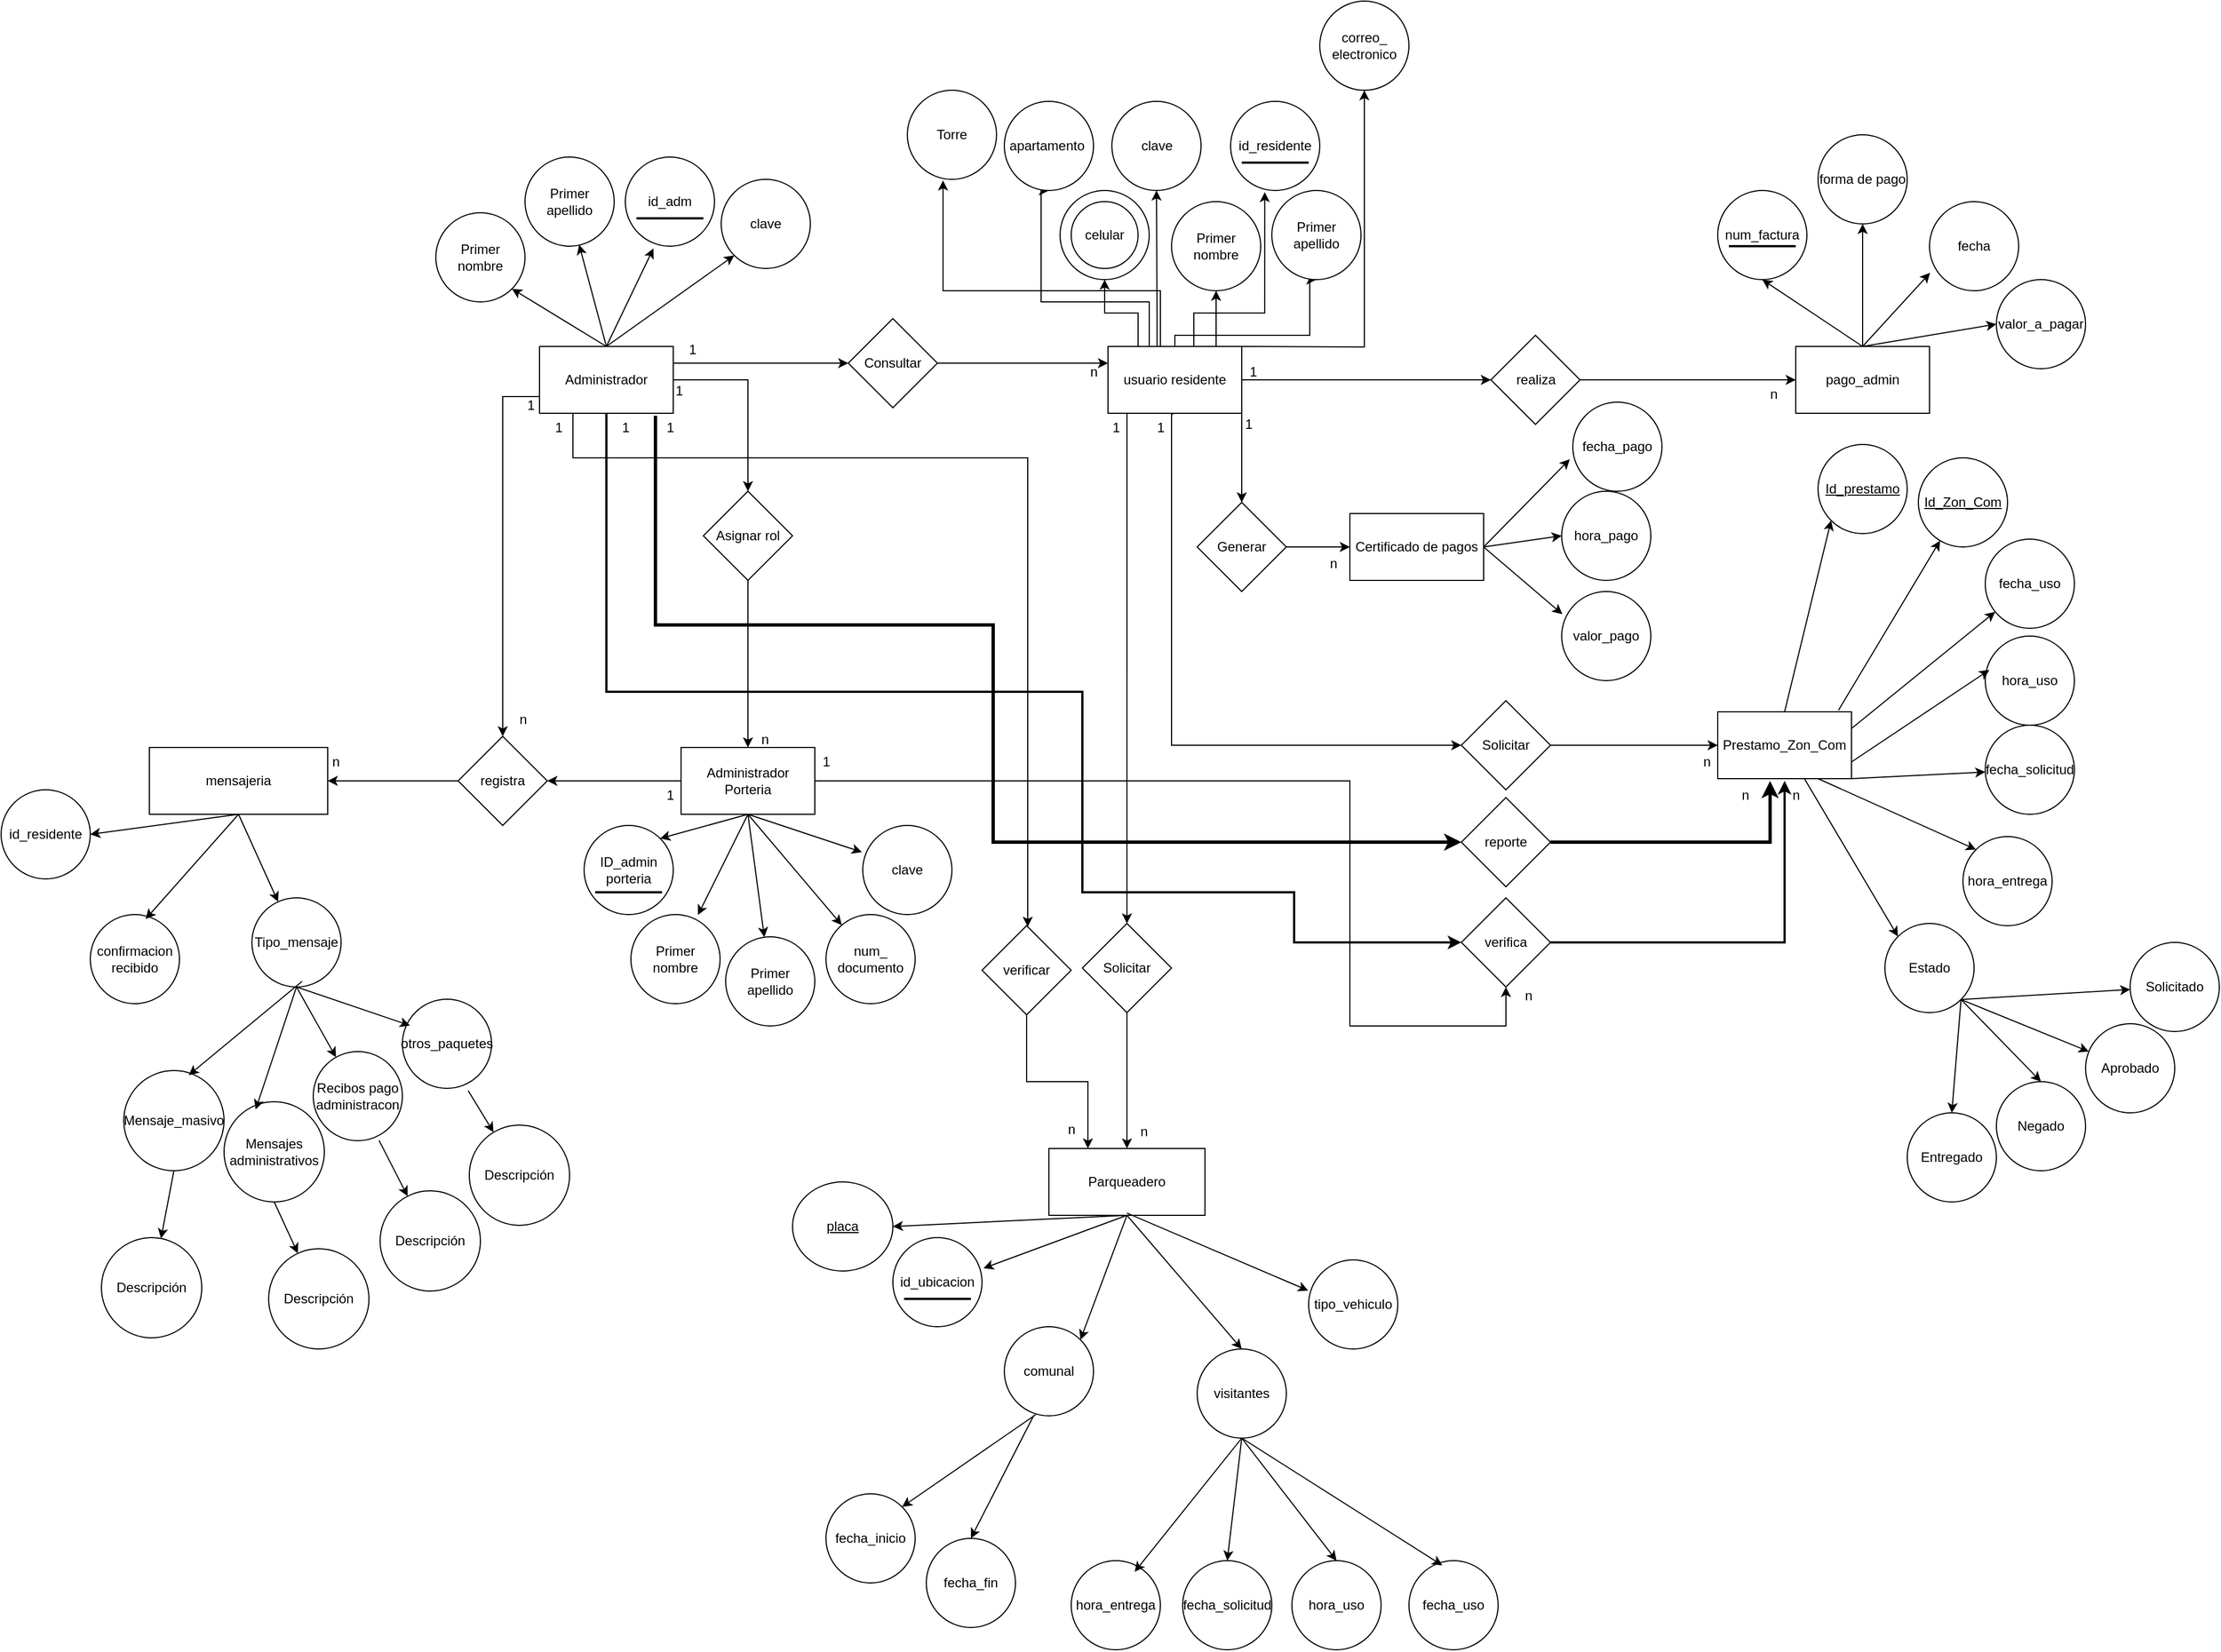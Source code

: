<mxfile version="21.3.8" type="device">
  <diagram name="Página-1" id="BPQq42PbWA4DOGbKkONi">
    <mxGraphModel dx="3044" dy="1240" grid="1" gridSize="10" guides="1" tooltips="1" connect="1" arrows="1" fold="1" page="0" pageScale="1" pageWidth="827" pageHeight="1169" math="0" shadow="0">
      <root>
        <mxCell id="0" />
        <mxCell id="1" parent="0" />
        <mxCell id="NT0_bbsCZoUvxWL017kN-25" value="ID_admin&lt;br&gt;porteria" style="ellipse;whiteSpace=wrap;html=1;rounded=0;" parent="1" vertex="1">
          <mxGeometry x="-967" y="660" width="80" height="80" as="geometry" />
        </mxCell>
        <mxCell id="tY30CG3YEIntR_Pu_ahy-32" style="edgeStyle=orthogonalEdgeStyle;rounded=0;orthogonalLoop=1;jettySize=auto;html=1;entryX=0.4;entryY=1.013;entryDx=0;entryDy=0;entryPerimeter=0;" parent="1" source="N72h9mEMTKAlr6Vf99Wo-1" target="N72h9mEMTKAlr6Vf99Wo-11" edge="1">
          <mxGeometry relative="1" as="geometry">
            <mxPoint x="-580" y="170" as="targetPoint" />
            <Array as="points">
              <mxPoint x="-450" y="180" />
              <mxPoint x="-645" y="180" />
            </Array>
          </mxGeometry>
        </mxCell>
        <mxCell id="tY30CG3YEIntR_Pu_ahy-33" style="edgeStyle=orthogonalEdgeStyle;rounded=0;orthogonalLoop=1;jettySize=auto;html=1;entryX=0.5;entryY=1;entryDx=0;entryDy=0;" parent="1" source="N72h9mEMTKAlr6Vf99Wo-1" target="N72h9mEMTKAlr6Vf99Wo-7" edge="1">
          <mxGeometry relative="1" as="geometry">
            <Array as="points">
              <mxPoint x="-470" y="200" />
              <mxPoint x="-500" y="200" />
            </Array>
          </mxGeometry>
        </mxCell>
        <mxCell id="tY30CG3YEIntR_Pu_ahy-34" style="edgeStyle=orthogonalEdgeStyle;rounded=0;orthogonalLoop=1;jettySize=auto;html=1;entryX=0.5;entryY=1;entryDx=0;entryDy=0;" parent="1" source="N72h9mEMTKAlr6Vf99Wo-1" target="N72h9mEMTKAlr6Vf99Wo-2" edge="1">
          <mxGeometry relative="1" as="geometry">
            <Array as="points">
              <mxPoint x="-400" y="210" />
              <mxPoint x="-400" y="210" />
            </Array>
          </mxGeometry>
        </mxCell>
        <mxCell id="tY30CG3YEIntR_Pu_ahy-36" style="edgeStyle=orthogonalEdgeStyle;rounded=0;orthogonalLoop=1;jettySize=auto;html=1;entryX=0.5;entryY=1;entryDx=0;entryDy=0;" parent="1" source="N72h9mEMTKAlr6Vf99Wo-1" target="N72h9mEMTKAlr6Vf99Wo-9" edge="1">
          <mxGeometry relative="1" as="geometry">
            <Array as="points">
              <mxPoint x="-460" y="190" />
              <mxPoint x="-557" y="190" />
            </Array>
          </mxGeometry>
        </mxCell>
        <mxCell id="tY30CG3YEIntR_Pu_ahy-37" style="edgeStyle=orthogonalEdgeStyle;rounded=0;orthogonalLoop=1;jettySize=auto;html=1;entryX=0.5;entryY=1;entryDx=0;entryDy=0;" parent="1" source="N72h9mEMTKAlr6Vf99Wo-1" target="N72h9mEMTKAlr6Vf99Wo-13" edge="1">
          <mxGeometry relative="1" as="geometry">
            <Array as="points">
              <mxPoint x="-453" y="200" />
              <mxPoint x="-453" y="200" />
            </Array>
          </mxGeometry>
        </mxCell>
        <mxCell id="tY30CG3YEIntR_Pu_ahy-40" style="edgeStyle=orthogonalEdgeStyle;rounded=0;orthogonalLoop=1;jettySize=auto;html=1;entryX=0.383;entryY=1.018;entryDx=0;entryDy=0;entryPerimeter=0;" parent="1" source="N72h9mEMTKAlr6Vf99Wo-1" target="N72h9mEMTKAlr6Vf99Wo-16" edge="1">
          <mxGeometry relative="1" as="geometry">
            <Array as="points">
              <mxPoint x="-420" y="200" />
              <mxPoint x="-356" y="200" />
            </Array>
          </mxGeometry>
        </mxCell>
        <mxCell id="YuYs2lCjZgAJNs5e8azF-13" value="" style="edgeStyle=orthogonalEdgeStyle;rounded=0;orthogonalLoop=1;jettySize=auto;html=1;entryX=0.5;entryY=1;entryDx=0;entryDy=0;" parent="1" source="N72h9mEMTKAlr6Vf99Wo-1" target="YuYs2lCjZgAJNs5e8azF-12" edge="1">
          <mxGeometry relative="1" as="geometry">
            <Array as="points">
              <mxPoint x="-437" y="220" />
              <mxPoint x="-316" y="220" />
            </Array>
          </mxGeometry>
        </mxCell>
        <mxCell id="YuYs2lCjZgAJNs5e8azF-141" value="" style="edgeStyle=orthogonalEdgeStyle;rounded=0;orthogonalLoop=1;jettySize=auto;html=1;" parent="1" target="YuYs2lCjZgAJNs5e8azF-140" edge="1">
          <mxGeometry relative="1" as="geometry">
            <mxPoint x="-377" y="230.001" as="sourcePoint" />
          </mxGeometry>
        </mxCell>
        <mxCell id="N72h9mEMTKAlr6Vf99Wo-1" value="usuario residente" style="rounded=0;whiteSpace=wrap;html=1;" parent="1" vertex="1">
          <mxGeometry x="-497" y="230" width="120" height="60" as="geometry" />
        </mxCell>
        <mxCell id="N72h9mEMTKAlr6Vf99Wo-2" value="Primer nombre" style="ellipse;whiteSpace=wrap;html=1;rounded=0;" parent="1" vertex="1">
          <mxGeometry x="-440" y="100" width="80" height="80" as="geometry" />
        </mxCell>
        <mxCell id="N72h9mEMTKAlr6Vf99Wo-7" value="celular" style="ellipse;whiteSpace=wrap;html=1;rounded=0;" parent="1" vertex="1">
          <mxGeometry x="-540" y="90" width="80" height="80" as="geometry" />
        </mxCell>
        <mxCell id="N72h9mEMTKAlr6Vf99Wo-9" value="apartamento&amp;nbsp;" style="ellipse;whiteSpace=wrap;html=1;rounded=0;" parent="1" vertex="1">
          <mxGeometry x="-590" y="10" width="80" height="80" as="geometry" />
        </mxCell>
        <mxCell id="N72h9mEMTKAlr6Vf99Wo-11" value="Torre" style="ellipse;whiteSpace=wrap;html=1;rounded=0;" parent="1" vertex="1">
          <mxGeometry x="-677" width="80" height="80" as="geometry" />
        </mxCell>
        <mxCell id="N72h9mEMTKAlr6Vf99Wo-13" value="clave" style="ellipse;whiteSpace=wrap;html=1;rounded=0;" parent="1" vertex="1">
          <mxGeometry x="-493.5" y="10" width="80" height="80" as="geometry" />
        </mxCell>
        <mxCell id="N72h9mEMTKAlr6Vf99Wo-16" value="id_residente" style="ellipse;whiteSpace=wrap;html=1;rounded=0;" parent="1" vertex="1">
          <mxGeometry x="-387" y="10" width="80" height="80" as="geometry" />
        </mxCell>
        <mxCell id="N72h9mEMTKAlr6Vf99Wo-18" value="" style="line;strokeWidth=2;html=1;" parent="1" vertex="1">
          <mxGeometry x="-377" y="60" width="60" height="10" as="geometry" />
        </mxCell>
        <mxCell id="N72h9mEMTKAlr6Vf99Wo-20" value="Parqueadero" style="rounded=0;whiteSpace=wrap;html=1;" parent="1" vertex="1">
          <mxGeometry x="-550" y="950" width="140" height="60" as="geometry" />
        </mxCell>
        <mxCell id="N72h9mEMTKAlr6Vf99Wo-21" value="id_ubicacion" style="ellipse;whiteSpace=wrap;html=1;rounded=0;" parent="1" vertex="1">
          <mxGeometry x="-690" y="1030" width="80" height="80" as="geometry" />
        </mxCell>
        <mxCell id="tY30CG3YEIntR_Pu_ahy-17" value="" style="line;strokeWidth=2;html=1;" parent="1" vertex="1">
          <mxGeometry x="-680" y="1080" width="60" height="10" as="geometry" />
        </mxCell>
        <mxCell id="tY30CG3YEIntR_Pu_ahy-88" value="mensajeria" style="rounded=0;whiteSpace=wrap;html=1;" parent="1" vertex="1">
          <mxGeometry x="-1357" y="590" width="160" height="60" as="geometry" />
        </mxCell>
        <mxCell id="YuYs2lCjZgAJNs5e8azF-33" value="" style="edgeStyle=orthogonalEdgeStyle;rounded=0;orthogonalLoop=1;jettySize=auto;html=1;" parent="1" source="YuYs2lCjZgAJNs5e8azF-1" target="YuYs2lCjZgAJNs5e8azF-32" edge="1">
          <mxGeometry relative="1" as="geometry" />
        </mxCell>
        <mxCell id="YuYs2lCjZgAJNs5e8azF-150" value="" style="edgeStyle=orthogonalEdgeStyle;rounded=0;orthogonalLoop=1;jettySize=auto;html=1;entryX=0.5;entryY=0;entryDx=0;entryDy=0;" parent="1" source="YuYs2lCjZgAJNs5e8azF-1" target="YuYs2lCjZgAJNs5e8azF-114" edge="1">
          <mxGeometry relative="1" as="geometry">
            <Array as="points">
              <mxPoint x="-1040" y="275" />
            </Array>
            <mxPoint x="-1185" y="275" as="targetPoint" />
          </mxGeometry>
        </mxCell>
        <mxCell id="9P1anKjH6oo2aA4pRsv1-5" style="edgeStyle=orthogonalEdgeStyle;rounded=0;orthogonalLoop=1;jettySize=auto;html=1;exitX=0.25;exitY=1;exitDx=0;exitDy=0;" edge="1" parent="1" source="YuYs2lCjZgAJNs5e8azF-1" target="9P1anKjH6oo2aA4pRsv1-7">
          <mxGeometry relative="1" as="geometry">
            <mxPoint x="-570" y="750" as="targetPoint" />
            <Array as="points">
              <mxPoint x="-977" y="330" />
              <mxPoint x="-569" y="330" />
              <mxPoint x="-569" y="750" />
            </Array>
          </mxGeometry>
        </mxCell>
        <mxCell id="YuYs2lCjZgAJNs5e8azF-1" value="Administrador" style="rounded=0;whiteSpace=wrap;html=1;" parent="1" vertex="1">
          <mxGeometry x="-1007" y="230" width="120" height="60" as="geometry" />
        </mxCell>
        <mxCell id="YuYs2lCjZgAJNs5e8azF-2" value="Primer nombre" style="ellipse;whiteSpace=wrap;html=1;rounded=0;" parent="1" vertex="1">
          <mxGeometry x="-1100" y="110" width="80" height="80" as="geometry" />
        </mxCell>
        <mxCell id="YuYs2lCjZgAJNs5e8azF-6" value="Primer apellido" style="ellipse;whiteSpace=wrap;html=1;rounded=0;" parent="1" vertex="1">
          <mxGeometry x="-1020" y="60" width="80" height="80" as="geometry" />
        </mxCell>
        <mxCell id="YuYs2lCjZgAJNs5e8azF-9" value="id_adm" style="ellipse;whiteSpace=wrap;html=1;rounded=0;" parent="1" vertex="1">
          <mxGeometry x="-930" y="60" width="80" height="80" as="geometry" />
        </mxCell>
        <mxCell id="YuYs2lCjZgAJNs5e8azF-115" value="" style="edgeStyle=orthogonalEdgeStyle;rounded=0;orthogonalLoop=1;jettySize=auto;html=1;" parent="1" source="YuYs2lCjZgAJNs5e8azF-11" target="YuYs2lCjZgAJNs5e8azF-114" edge="1">
          <mxGeometry relative="1" as="geometry" />
        </mxCell>
        <mxCell id="YuYs2lCjZgAJNs5e8azF-11" value="Administrador&lt;br&gt;Porteria" style="rounded=0;whiteSpace=wrap;html=1;" parent="1" vertex="1">
          <mxGeometry x="-880" y="590" width="120" height="60" as="geometry" />
        </mxCell>
        <mxCell id="YuYs2lCjZgAJNs5e8azF-12" value="Primer apellido" style="ellipse;whiteSpace=wrap;html=1;rounded=0;" parent="1" vertex="1">
          <mxGeometry x="-350" y="90" width="80" height="80" as="geometry" />
        </mxCell>
        <mxCell id="YuYs2lCjZgAJNs5e8azF-32" value="Asignar rol" style="rhombus;whiteSpace=wrap;html=1;rounded=0;" parent="1" vertex="1">
          <mxGeometry x="-860" y="360" width="80" height="80" as="geometry" />
        </mxCell>
        <mxCell id="YuYs2lCjZgAJNs5e8azF-75" value="comunal" style="ellipse;whiteSpace=wrap;html=1;rounded=0;" parent="1" vertex="1">
          <mxGeometry x="-590" y="1110" width="80" height="80" as="geometry" />
        </mxCell>
        <mxCell id="YuYs2lCjZgAJNs5e8azF-77" value="visitantes" style="ellipse;whiteSpace=wrap;html=1;rounded=0;" parent="1" vertex="1">
          <mxGeometry x="-417" y="1130" width="80" height="80" as="geometry" />
        </mxCell>
        <mxCell id="YuYs2lCjZgAJNs5e8azF-87" value="Prestamo_Zon_Com" style="whiteSpace=wrap;html=1;rounded=0;" parent="1" vertex="1">
          <mxGeometry x="50" y="558" width="120" height="60" as="geometry" />
        </mxCell>
        <mxCell id="YuYs2lCjZgAJNs5e8azF-107" value="confirmacion&lt;br&gt;recibido" style="ellipse;whiteSpace=wrap;html=1;aspect=fixed;" parent="1" vertex="1">
          <mxGeometry x="-1410" y="740" width="80" height="80" as="geometry" />
        </mxCell>
        <mxCell id="YuYs2lCjZgAJNs5e8azF-116" style="edgeStyle=orthogonalEdgeStyle;rounded=0;orthogonalLoop=1;jettySize=auto;html=1;entryX=1;entryY=0.5;entryDx=0;entryDy=0;" parent="1" source="YuYs2lCjZgAJNs5e8azF-114" target="tY30CG3YEIntR_Pu_ahy-88" edge="1">
          <mxGeometry relative="1" as="geometry" />
        </mxCell>
        <mxCell id="YuYs2lCjZgAJNs5e8azF-114" value="registra" style="rhombus;whiteSpace=wrap;html=1;rounded=0;" parent="1" vertex="1">
          <mxGeometry x="-1080" y="580" width="80" height="80" as="geometry" />
        </mxCell>
        <mxCell id="YuYs2lCjZgAJNs5e8azF-121" value="pago_admin" style="rounded=0;whiteSpace=wrap;html=1;" parent="1" vertex="1">
          <mxGeometry x="120" y="230" width="120" height="60" as="geometry" />
        </mxCell>
        <mxCell id="YuYs2lCjZgAJNs5e8azF-123" value="num_factura" style="ellipse;whiteSpace=wrap;html=1;aspect=fixed;" parent="1" vertex="1">
          <mxGeometry x="50" y="90" width="80" height="80" as="geometry" />
        </mxCell>
        <mxCell id="YuYs2lCjZgAJNs5e8azF-124" value="forma de pago" style="ellipse;whiteSpace=wrap;html=1;aspect=fixed;" parent="1" vertex="1">
          <mxGeometry x="140" y="40" width="80" height="80" as="geometry" />
        </mxCell>
        <mxCell id="YuYs2lCjZgAJNs5e8azF-132" style="edgeStyle=orthogonalEdgeStyle;rounded=0;orthogonalLoop=1;jettySize=auto;html=1;entryX=0;entryY=0.5;entryDx=0;entryDy=0;" parent="1" source="YuYs2lCjZgAJNs5e8azF-130" target="YuYs2lCjZgAJNs5e8azF-121" edge="1">
          <mxGeometry relative="1" as="geometry" />
        </mxCell>
        <mxCell id="YuYs2lCjZgAJNs5e8azF-130" value="realiza" style="rhombus;whiteSpace=wrap;html=1;rounded=0;" parent="1" vertex="1">
          <mxGeometry x="-153.5" y="220" width="80" height="80" as="geometry" />
        </mxCell>
        <mxCell id="YuYs2lCjZgAJNs5e8azF-134" value="fecha" style="ellipse;whiteSpace=wrap;html=1;aspect=fixed;" parent="1" vertex="1">
          <mxGeometry x="240" y="100" width="80" height="80" as="geometry" />
        </mxCell>
        <mxCell id="YuYs2lCjZgAJNs5e8azF-140" value="correo_&lt;br&gt;electronico" style="ellipse;whiteSpace=wrap;html=1;rounded=0;" parent="1" vertex="1">
          <mxGeometry x="-307" y="-79.94" width="80" height="80" as="geometry" />
        </mxCell>
        <mxCell id="YuYs2lCjZgAJNs5e8azF-164" value="1" style="text;html=1;align=center;verticalAlign=middle;resizable=0;points=[];autosize=1;strokeColor=none;fillColor=none;" parent="1" vertex="1">
          <mxGeometry x="-1030" y="268" width="30" height="30" as="geometry" />
        </mxCell>
        <mxCell id="YuYs2lCjZgAJNs5e8azF-181" value="1" style="text;html=1;align=center;verticalAlign=middle;resizable=0;points=[];autosize=1;strokeColor=none;fillColor=none;" parent="1" vertex="1">
          <mxGeometry x="-382" y="238" width="30" height="30" as="geometry" />
        </mxCell>
        <mxCell id="YuYs2lCjZgAJNs5e8azF-182" value="n" style="text;html=1;align=center;verticalAlign=middle;resizable=0;points=[];autosize=1;strokeColor=none;fillColor=none;" parent="1" vertex="1">
          <mxGeometry x="85" y="258" width="30" height="30" as="geometry" />
        </mxCell>
        <mxCell id="Az9fNeY62sDaKcCk8jwu-5" value="" style="line;strokeWidth=2;html=1;" parent="1" vertex="1">
          <mxGeometry x="-920" y="110" width="60" height="10" as="geometry" />
        </mxCell>
        <mxCell id="Az9fNeY62sDaKcCk8jwu-6" value="clave" style="ellipse;whiteSpace=wrap;html=1;rounded=0;" parent="1" vertex="1">
          <mxGeometry x="-844" y="80" width="80" height="80" as="geometry" />
        </mxCell>
        <mxCell id="Az9fNeY62sDaKcCk8jwu-13" value="clave" style="ellipse;whiteSpace=wrap;html=1;rounded=0;" parent="1" vertex="1">
          <mxGeometry x="-717" y="660" width="80" height="80" as="geometry" />
        </mxCell>
        <mxCell id="Az9fNeY62sDaKcCk8jwu-18" value="" style="endArrow=classic;html=1;rounded=0;exitX=0.5;exitY=1;exitDx=0;exitDy=0;entryX=0.5;entryY=0;entryDx=0;entryDy=0;" parent="1" source="YuYs2lCjZgAJNs5e8azF-32" target="YuYs2lCjZgAJNs5e8azF-11" edge="1">
          <mxGeometry width="50" height="50" relative="1" as="geometry">
            <mxPoint x="-820" y="540" as="sourcePoint" />
            <mxPoint x="-770" y="490" as="targetPoint" />
          </mxGeometry>
        </mxCell>
        <mxCell id="Az9fNeY62sDaKcCk8jwu-24" value="" style="endArrow=classic;html=1;rounded=0;entryX=-0.01;entryY=0.299;entryDx=0;entryDy=0;exitX=0.5;exitY=1;exitDx=0;exitDy=0;entryPerimeter=0;" parent="1" source="YuYs2lCjZgAJNs5e8azF-11" target="Az9fNeY62sDaKcCk8jwu-13" edge="1">
          <mxGeometry width="50" height="50" relative="1" as="geometry">
            <mxPoint x="-938" y="854.72" as="sourcePoint" />
            <mxPoint x="-786" y="934.72" as="targetPoint" />
          </mxGeometry>
        </mxCell>
        <mxCell id="Az9fNeY62sDaKcCk8jwu-25" value="1" style="text;html=1;align=center;verticalAlign=middle;resizable=0;points=[];autosize=1;strokeColor=none;fillColor=none;" parent="1" vertex="1">
          <mxGeometry x="-897" y="255" width="30" height="30" as="geometry" />
        </mxCell>
        <mxCell id="Az9fNeY62sDaKcCk8jwu-26" value="n" style="text;html=1;align=center;verticalAlign=middle;resizable=0;points=[];autosize=1;strokeColor=none;fillColor=none;" parent="1" vertex="1">
          <mxGeometry x="-820" y="568" width="30" height="30" as="geometry" />
        </mxCell>
        <mxCell id="NT0_bbsCZoUvxWL017kN-3" value="id_residente" style="ellipse;whiteSpace=wrap;html=1;aspect=fixed;" parent="1" vertex="1">
          <mxGeometry x="-1490" y="628" width="80" height="80" as="geometry" />
        </mxCell>
        <mxCell id="NT0_bbsCZoUvxWL017kN-4" value="" style="line;strokeWidth=2;html=1;" parent="1" vertex="1">
          <mxGeometry x="-957" y="715" width="60" height="10" as="geometry" />
        </mxCell>
        <mxCell id="NT0_bbsCZoUvxWL017kN-8" value="" style="endArrow=classic;html=1;rounded=0;exitX=0.5;exitY=1;exitDx=0;exitDy=0;entryX=1;entryY=0.5;entryDx=0;entryDy=0;" parent="1" source="tY30CG3YEIntR_Pu_ahy-88" target="NT0_bbsCZoUvxWL017kN-3" edge="1">
          <mxGeometry width="50" height="50" relative="1" as="geometry">
            <mxPoint x="-1347" y="615" as="sourcePoint" />
            <mxPoint x="-1461" y="605" as="targetPoint" />
          </mxGeometry>
        </mxCell>
        <mxCell id="NT0_bbsCZoUvxWL017kN-9" value="1&lt;br&gt;" style="text;html=1;align=center;verticalAlign=middle;resizable=0;points=[];autosize=1;strokeColor=none;fillColor=none;" parent="1" vertex="1">
          <mxGeometry x="-905" y="618" width="30" height="30" as="geometry" />
        </mxCell>
        <mxCell id="NT0_bbsCZoUvxWL017kN-10" value="n" style="text;html=1;align=center;verticalAlign=middle;resizable=0;points=[];autosize=1;strokeColor=none;fillColor=none;" parent="1" vertex="1">
          <mxGeometry x="-1205" y="588" width="30" height="30" as="geometry" />
        </mxCell>
        <mxCell id="NT0_bbsCZoUvxWL017kN-22" value="" style="endArrow=classic;html=1;rounded=0;exitX=0.5;exitY=1;exitDx=0;exitDy=0;entryX=1;entryY=0;entryDx=0;entryDy=0;" parent="1" source="YuYs2lCjZgAJNs5e8azF-11" target="NT0_bbsCZoUvxWL017kN-25" edge="1">
          <mxGeometry width="50" height="50" relative="1" as="geometry">
            <mxPoint x="-938" y="856" as="sourcePoint" />
            <mxPoint x="-940" y="865" as="targetPoint" />
          </mxGeometry>
        </mxCell>
        <mxCell id="NT0_bbsCZoUvxWL017kN-23" value="" style="endArrow=classic;html=1;rounded=0;exitX=0.5;exitY=1;exitDx=0;exitDy=0;entryX=0.752;entryY=0.005;entryDx=0;entryDy=0;entryPerimeter=0;" parent="1" source="YuYs2lCjZgAJNs5e8azF-11" target="NT0_bbsCZoUvxWL017kN-26" edge="1">
          <mxGeometry width="50" height="50" relative="1" as="geometry">
            <mxPoint x="-939" y="856" as="sourcePoint" />
            <mxPoint x="-868" y="711" as="targetPoint" />
          </mxGeometry>
        </mxCell>
        <mxCell id="NT0_bbsCZoUvxWL017kN-24" value="" style="endArrow=classic;html=1;rounded=0;exitX=0.5;exitY=1;exitDx=0;exitDy=0;" parent="1" source="YuYs2lCjZgAJNs5e8azF-11" target="NT0_bbsCZoUvxWL017kN-27" edge="1">
          <mxGeometry width="50" height="50" relative="1" as="geometry">
            <mxPoint x="-937" y="856" as="sourcePoint" />
            <mxPoint x="-779" y="725" as="targetPoint" />
          </mxGeometry>
        </mxCell>
        <mxCell id="NT0_bbsCZoUvxWL017kN-26" value="Primer nombre" style="ellipse;whiteSpace=wrap;html=1;rounded=0;" parent="1" vertex="1">
          <mxGeometry x="-925" y="740" width="80" height="80" as="geometry" />
        </mxCell>
        <mxCell id="NT0_bbsCZoUvxWL017kN-27" value="Primer apellido" style="ellipse;whiteSpace=wrap;html=1;rounded=0;" parent="1" vertex="1">
          <mxGeometry x="-840" y="760" width="80" height="80" as="geometry" />
        </mxCell>
        <mxCell id="NT0_bbsCZoUvxWL017kN-28" value="num_&lt;br&gt;documento" style="ellipse;whiteSpace=wrap;html=1;rounded=0;" parent="1" vertex="1">
          <mxGeometry x="-750" y="740" width="80" height="80" as="geometry" />
        </mxCell>
        <mxCell id="NT0_bbsCZoUvxWL017kN-29" value="" style="endArrow=classic;html=1;rounded=0;exitX=0.5;exitY=1;exitDx=0;exitDy=0;" parent="1" source="YuYs2lCjZgAJNs5e8azF-11" target="NT0_bbsCZoUvxWL017kN-28" edge="1">
          <mxGeometry width="50" height="50" relative="1" as="geometry">
            <mxPoint x="-930" y="855" as="sourcePoint" />
            <mxPoint x="-765" y="790" as="targetPoint" />
          </mxGeometry>
        </mxCell>
        <mxCell id="NT0_bbsCZoUvxWL017kN-35" value="" style="endArrow=classic;html=1;rounded=0;exitX=1;exitY=0.5;exitDx=0;exitDy=0;entryX=0;entryY=0.5;entryDx=0;entryDy=0;" parent="1" source="N72h9mEMTKAlr6Vf99Wo-1" target="YuYs2lCjZgAJNs5e8azF-130" edge="1">
          <mxGeometry width="50" height="50" relative="1" as="geometry">
            <mxPoint x="-110" y="250" as="sourcePoint" />
            <mxPoint x="-60" y="200" as="targetPoint" />
          </mxGeometry>
        </mxCell>
        <mxCell id="NT0_bbsCZoUvxWL017kN-36" value="" style="endArrow=classic;html=1;rounded=0;entryX=0.5;entryY=1;entryDx=0;entryDy=0;exitX=0.5;exitY=0;exitDx=0;exitDy=0;" parent="1" source="YuYs2lCjZgAJNs5e8azF-121" target="YuYs2lCjZgAJNs5e8azF-123" edge="1">
          <mxGeometry width="50" height="50" relative="1" as="geometry">
            <mxPoint x="40" y="240" as="sourcePoint" />
            <mxPoint x="90" y="190" as="targetPoint" />
          </mxGeometry>
        </mxCell>
        <mxCell id="NT0_bbsCZoUvxWL017kN-37" value="" style="endArrow=classic;html=1;rounded=0;entryX=0.5;entryY=1;entryDx=0;entryDy=0;" parent="1" target="YuYs2lCjZgAJNs5e8azF-124" edge="1">
          <mxGeometry width="50" height="50" relative="1" as="geometry">
            <mxPoint x="180" y="230" as="sourcePoint" />
            <mxPoint x="100" y="180" as="targetPoint" />
          </mxGeometry>
        </mxCell>
        <mxCell id="NT0_bbsCZoUvxWL017kN-38" value="" style="endArrow=classic;html=1;rounded=0;entryX=0.006;entryY=0.799;entryDx=0;entryDy=0;entryPerimeter=0;exitX=0.5;exitY=0;exitDx=0;exitDy=0;" parent="1" source="YuYs2lCjZgAJNs5e8azF-121" target="YuYs2lCjZgAJNs5e8azF-134" edge="1">
          <mxGeometry width="50" height="50" relative="1" as="geometry">
            <mxPoint x="190" y="240" as="sourcePoint" />
            <mxPoint x="190" y="110" as="targetPoint" />
          </mxGeometry>
        </mxCell>
        <mxCell id="NT0_bbsCZoUvxWL017kN-39" value="" style="line;strokeWidth=2;html=1;" parent="1" vertex="1">
          <mxGeometry x="60" y="135" width="60" height="10" as="geometry" />
        </mxCell>
        <mxCell id="NT0_bbsCZoUvxWL017kN-40" value="Generar" style="rhombus;whiteSpace=wrap;html=1;rounded=0;" parent="1" vertex="1">
          <mxGeometry x="-417" y="370" width="80" height="80" as="geometry" />
        </mxCell>
        <mxCell id="NT0_bbsCZoUvxWL017kN-41" value="" style="endArrow=classic;html=1;rounded=0;exitX=1;exitY=1;exitDx=0;exitDy=0;entryX=0.5;entryY=0;entryDx=0;entryDy=0;" parent="1" source="N72h9mEMTKAlr6Vf99Wo-1" target="NT0_bbsCZoUvxWL017kN-40" edge="1">
          <mxGeometry width="50" height="50" relative="1" as="geometry">
            <mxPoint x="-520" y="400" as="sourcePoint" />
            <mxPoint x="-470" y="350" as="targetPoint" />
            <Array as="points" />
          </mxGeometry>
        </mxCell>
        <mxCell id="NT0_bbsCZoUvxWL017kN-42" value="Certificado de pagos" style="rounded=0;whiteSpace=wrap;html=1;" parent="1" vertex="1">
          <mxGeometry x="-280" y="380" width="120" height="60" as="geometry" />
        </mxCell>
        <mxCell id="NT0_bbsCZoUvxWL017kN-43" value="" style="endArrow=classic;html=1;rounded=0;exitX=1;exitY=0.5;exitDx=0;exitDy=0;entryX=0;entryY=0.5;entryDx=0;entryDy=0;" parent="1" source="NT0_bbsCZoUvxWL017kN-40" target="NT0_bbsCZoUvxWL017kN-42" edge="1">
          <mxGeometry width="50" height="50" relative="1" as="geometry">
            <mxPoint x="-370" y="530" as="sourcePoint" />
            <mxPoint x="-320" y="480" as="targetPoint" />
          </mxGeometry>
        </mxCell>
        <mxCell id="NT0_bbsCZoUvxWL017kN-44" value="" style="endArrow=classic;html=1;rounded=0;exitX=1;exitY=0.5;exitDx=0;exitDy=0;entryX=-0.034;entryY=0.641;entryDx=0;entryDy=0;entryPerimeter=0;" parent="1" source="NT0_bbsCZoUvxWL017kN-42" target="NT0_bbsCZoUvxWL017kN-45" edge="1">
          <mxGeometry width="50" height="50" relative="1" as="geometry">
            <mxPoint x="-200" y="410" as="sourcePoint" />
            <mxPoint x="-160" y="370" as="targetPoint" />
          </mxGeometry>
        </mxCell>
        <mxCell id="NT0_bbsCZoUvxWL017kN-45" value="fecha_pago" style="ellipse;whiteSpace=wrap;html=1;aspect=fixed;" parent="1" vertex="1">
          <mxGeometry x="-80" y="280" width="80" height="80" as="geometry" />
        </mxCell>
        <mxCell id="NT0_bbsCZoUvxWL017kN-46" value="1" style="text;html=1;align=center;verticalAlign=middle;resizable=0;points=[];autosize=1;strokeColor=none;fillColor=none;" parent="1" vertex="1">
          <mxGeometry x="-386" y="285" width="30" height="30" as="geometry" />
        </mxCell>
        <mxCell id="NT0_bbsCZoUvxWL017kN-47" value="n" style="text;html=1;align=center;verticalAlign=middle;resizable=0;points=[];autosize=1;strokeColor=none;fillColor=none;" parent="1" vertex="1">
          <mxGeometry x="-310" y="410" width="30" height="30" as="geometry" />
        </mxCell>
        <mxCell id="NT0_bbsCZoUvxWL017kN-48" value="" style="endArrow=classic;html=1;rounded=0;exitX=0.5;exitY=0;exitDx=0;exitDy=0;entryX=1;entryY=1;entryDx=0;entryDy=0;" parent="1" source="YuYs2lCjZgAJNs5e8azF-1" target="YuYs2lCjZgAJNs5e8azF-2" edge="1">
          <mxGeometry width="50" height="50" relative="1" as="geometry">
            <mxPoint x="-950" y="230" as="sourcePoint" />
            <mxPoint x="-900" y="180" as="targetPoint" />
          </mxGeometry>
        </mxCell>
        <mxCell id="NT0_bbsCZoUvxWL017kN-49" value="" style="endArrow=classic;html=1;rounded=0;exitX=0.5;exitY=0;exitDx=0;exitDy=0;entryX=0.607;entryY=0.983;entryDx=0;entryDy=0;entryPerimeter=0;" parent="1" source="YuYs2lCjZgAJNs5e8azF-1" target="YuYs2lCjZgAJNs5e8azF-6" edge="1">
          <mxGeometry width="50" height="50" relative="1" as="geometry">
            <mxPoint x="-937" y="240" as="sourcePoint" />
            <mxPoint x="-1022" y="188" as="targetPoint" />
          </mxGeometry>
        </mxCell>
        <mxCell id="NT0_bbsCZoUvxWL017kN-50" value="" style="endArrow=classic;html=1;rounded=0;exitX=0.5;exitY=0;exitDx=0;exitDy=0;entryX=0.315;entryY=1.025;entryDx=0;entryDy=0;entryPerimeter=0;" parent="1" source="YuYs2lCjZgAJNs5e8azF-1" target="YuYs2lCjZgAJNs5e8azF-9" edge="1">
          <mxGeometry width="50" height="50" relative="1" as="geometry">
            <mxPoint x="-937" y="240" as="sourcePoint" />
            <mxPoint x="-961" y="149" as="targetPoint" />
          </mxGeometry>
        </mxCell>
        <mxCell id="NT0_bbsCZoUvxWL017kN-51" value="" style="endArrow=classic;html=1;rounded=0;exitX=0.5;exitY=0;exitDx=0;exitDy=0;entryX=0;entryY=1;entryDx=0;entryDy=0;" parent="1" source="YuYs2lCjZgAJNs5e8azF-1" target="Az9fNeY62sDaKcCk8jwu-6" edge="1">
          <mxGeometry width="50" height="50" relative="1" as="geometry">
            <mxPoint x="-937" y="240" as="sourcePoint" />
            <mxPoint x="-895" y="152" as="targetPoint" />
          </mxGeometry>
        </mxCell>
        <mxCell id="NT0_bbsCZoUvxWL017kN-56" value="" style="endArrow=classic;html=1;rounded=0;exitX=0.5;exitY=1;exitDx=0;exitDy=0;entryX=0.621;entryY=0.05;entryDx=0;entryDy=0;entryPerimeter=0;" parent="1" source="tY30CG3YEIntR_Pu_ahy-88" target="YuYs2lCjZgAJNs5e8azF-107" edge="1">
          <mxGeometry width="50" height="50" relative="1" as="geometry">
            <mxPoint x="-1267" y="660" as="sourcePoint" />
            <mxPoint x="-1401" y="748" as="targetPoint" />
          </mxGeometry>
        </mxCell>
        <mxCell id="NT0_bbsCZoUvxWL017kN-58" value="" style="endArrow=classic;html=1;rounded=0;exitX=0.5;exitY=1;exitDx=0;exitDy=0;" parent="1" source="tY30CG3YEIntR_Pu_ahy-88" target="XOm7T6tecLqACBnsS4gJ-59" edge="1">
          <mxGeometry width="50" height="50" relative="1" as="geometry">
            <mxPoint x="-1267" y="660" as="sourcePoint" />
            <mxPoint x="-1238.284" y="726.716" as="targetPoint" />
          </mxGeometry>
        </mxCell>
        <mxCell id="NT0_bbsCZoUvxWL017kN-102" style="edgeStyle=orthogonalEdgeStyle;rounded=0;orthogonalLoop=1;jettySize=auto;html=1;entryX=0;entryY=0.5;entryDx=0;entryDy=0;exitX=0.487;exitY=1.015;exitDx=0;exitDy=0;exitPerimeter=0;" parent="1" source="N72h9mEMTKAlr6Vf99Wo-1" target="NT0_bbsCZoUvxWL017kN-103" edge="1">
          <mxGeometry relative="1" as="geometry">
            <mxPoint x="-218.5" y="528.06" as="targetPoint" />
            <mxPoint x="-450" y="290" as="sourcePoint" />
            <Array as="points">
              <mxPoint x="-440" y="291" />
              <mxPoint x="-440" y="588" />
            </Array>
          </mxGeometry>
        </mxCell>
        <mxCell id="NT0_bbsCZoUvxWL017kN-103" value="Solicitar" style="rhombus;whiteSpace=wrap;html=1;rounded=0;" parent="1" vertex="1">
          <mxGeometry x="-180" y="548" width="80" height="80" as="geometry" />
        </mxCell>
        <mxCell id="NT0_bbsCZoUvxWL017kN-104" value="" style="endArrow=classic;html=1;rounded=0;exitX=1;exitY=0.5;exitDx=0;exitDy=0;entryX=0;entryY=0.5;entryDx=0;entryDy=0;" parent="1" source="NT0_bbsCZoUvxWL017kN-103" target="YuYs2lCjZgAJNs5e8azF-87" edge="1">
          <mxGeometry width="50" height="50" relative="1" as="geometry">
            <mxPoint x="-50" y="668" as="sourcePoint" />
            <mxPoint x="100" y="668" as="targetPoint" />
          </mxGeometry>
        </mxCell>
        <mxCell id="NT0_bbsCZoUvxWL017kN-109" value="n" style="text;html=1;align=center;verticalAlign=middle;resizable=0;points=[];autosize=1;strokeColor=none;fillColor=none;" parent="1" vertex="1">
          <mxGeometry x="25" y="588" width="30" height="30" as="geometry" />
        </mxCell>
        <mxCell id="NT0_bbsCZoUvxWL017kN-114" value="" style="endArrow=classic;html=1;rounded=0;exitX=0.142;exitY=1.007;exitDx=0;exitDy=0;exitPerimeter=0;entryX=0.5;entryY=0;entryDx=0;entryDy=0;" parent="1" source="N72h9mEMTKAlr6Vf99Wo-1" target="NT0_bbsCZoUvxWL017kN-117" edge="1">
          <mxGeometry width="50" height="50" relative="1" as="geometry">
            <mxPoint x="-510" y="810" as="sourcePoint" />
            <mxPoint x="-480" y="750" as="targetPoint" />
          </mxGeometry>
        </mxCell>
        <mxCell id="NT0_bbsCZoUvxWL017kN-115" value="1" style="text;html=1;align=center;verticalAlign=middle;resizable=0;points=[];autosize=1;strokeColor=none;fillColor=none;" parent="1" vertex="1">
          <mxGeometry x="-465" y="288" width="30" height="30" as="geometry" />
        </mxCell>
        <mxCell id="NT0_bbsCZoUvxWL017kN-117" value="Solicitar" style="rhombus;whiteSpace=wrap;html=1;rounded=0;" parent="1" vertex="1">
          <mxGeometry x="-520" y="748" width="80" height="80" as="geometry" />
        </mxCell>
        <mxCell id="NT0_bbsCZoUvxWL017kN-118" value="" style="endArrow=classic;html=1;rounded=0;exitX=0.5;exitY=1;exitDx=0;exitDy=0;entryX=0.5;entryY=0;entryDx=0;entryDy=0;" parent="1" source="NT0_bbsCZoUvxWL017kN-117" target="N72h9mEMTKAlr6Vf99Wo-20" edge="1">
          <mxGeometry width="50" height="50" relative="1" as="geometry">
            <mxPoint x="-780" y="1030" as="sourcePoint" />
            <mxPoint x="-730" y="980" as="targetPoint" />
          </mxGeometry>
        </mxCell>
        <mxCell id="NT0_bbsCZoUvxWL017kN-119" value="" style="endArrow=classic;html=1;rounded=0;exitX=0.5;exitY=1;exitDx=0;exitDy=0;entryX=1.017;entryY=0.344;entryDx=0;entryDy=0;entryPerimeter=0;" parent="1" source="N72h9mEMTKAlr6Vf99Wo-20" target="N72h9mEMTKAlr6Vf99Wo-21" edge="1">
          <mxGeometry width="50" height="50" relative="1" as="geometry">
            <mxPoint x="-510" y="1110" as="sourcePoint" />
            <mxPoint x="-460" y="1060" as="targetPoint" />
          </mxGeometry>
        </mxCell>
        <mxCell id="NT0_bbsCZoUvxWL017kN-120" value="" style="endArrow=classic;html=1;rounded=0;exitX=0.5;exitY=1;exitDx=0;exitDy=0;entryX=1;entryY=0;entryDx=0;entryDy=0;" parent="1" source="N72h9mEMTKAlr6Vf99Wo-20" target="YuYs2lCjZgAJNs5e8azF-75" edge="1">
          <mxGeometry width="50" height="50" relative="1" as="geometry">
            <mxPoint x="-470" y="1020" as="sourcePoint" />
            <mxPoint x="-599" y="1068" as="targetPoint" />
          </mxGeometry>
        </mxCell>
        <mxCell id="NT0_bbsCZoUvxWL017kN-121" value="" style="endArrow=classic;html=1;rounded=0;exitX=0.5;exitY=1;exitDx=0;exitDy=0;entryX=0.5;entryY=0;entryDx=0;entryDy=0;" parent="1" source="N72h9mEMTKAlr6Vf99Wo-20" target="YuYs2lCjZgAJNs5e8azF-77" edge="1">
          <mxGeometry width="50" height="50" relative="1" as="geometry">
            <mxPoint x="-470" y="1020" as="sourcePoint" />
            <mxPoint x="-567" y="1142" as="targetPoint" />
          </mxGeometry>
        </mxCell>
        <mxCell id="NT0_bbsCZoUvxWL017kN-124" value="Consultar" style="rhombus;whiteSpace=wrap;html=1;rounded=0;" parent="1" vertex="1">
          <mxGeometry x="-730" y="205" width="80" height="80" as="geometry" />
        </mxCell>
        <mxCell id="NT0_bbsCZoUvxWL017kN-125" value="" style="endArrow=classic;html=1;rounded=0;exitX=1;exitY=0.25;exitDx=0;exitDy=0;entryX=0;entryY=0.5;entryDx=0;entryDy=0;" parent="1" source="YuYs2lCjZgAJNs5e8azF-1" target="NT0_bbsCZoUvxWL017kN-124" edge="1">
          <mxGeometry width="50" height="50" relative="1" as="geometry">
            <mxPoint x="-710" y="420" as="sourcePoint" />
            <mxPoint x="-680" y="330" as="targetPoint" />
          </mxGeometry>
        </mxCell>
        <mxCell id="NT0_bbsCZoUvxWL017kN-126" value="" style="endArrow=classic;html=1;rounded=0;exitX=1;exitY=0.5;exitDx=0;exitDy=0;entryX=0;entryY=0.25;entryDx=0;entryDy=0;" parent="1" source="NT0_bbsCZoUvxWL017kN-124" target="N72h9mEMTKAlr6Vf99Wo-1" edge="1">
          <mxGeometry width="50" height="50" relative="1" as="geometry">
            <mxPoint x="-670" y="420" as="sourcePoint" />
            <mxPoint x="-620" y="370" as="targetPoint" />
          </mxGeometry>
        </mxCell>
        <mxCell id="NT0_bbsCZoUvxWL017kN-127" value="1" style="text;html=1;align=center;verticalAlign=middle;resizable=0;points=[];autosize=1;strokeColor=none;fillColor=none;" parent="1" vertex="1">
          <mxGeometry x="-885" y="218" width="30" height="30" as="geometry" />
        </mxCell>
        <mxCell id="NT0_bbsCZoUvxWL017kN-128" value="n" style="text;html=1;align=center;verticalAlign=middle;resizable=0;points=[];autosize=1;strokeColor=none;fillColor=none;" parent="1" vertex="1">
          <mxGeometry x="-525" y="238" width="30" height="30" as="geometry" />
        </mxCell>
        <mxCell id="XOm7T6tecLqACBnsS4gJ-1" value="hora_uso" style="ellipse;whiteSpace=wrap;html=1;aspect=fixed;" parent="1" vertex="1">
          <mxGeometry x="290" y="490" width="80" height="80" as="geometry" />
        </mxCell>
        <mxCell id="XOm7T6tecLqACBnsS4gJ-2" value="&lt;u&gt;Id_prestamo&lt;/u&gt;" style="ellipse;whiteSpace=wrap;html=1;aspect=fixed;" parent="1" vertex="1">
          <mxGeometry x="140" y="318" width="80" height="80" as="geometry" />
        </mxCell>
        <mxCell id="XOm7T6tecLqACBnsS4gJ-3" value="&lt;u&gt;Id_Zon_Com&lt;/u&gt;" style="ellipse;whiteSpace=wrap;html=1;aspect=fixed;" parent="1" vertex="1">
          <mxGeometry x="230" y="330" width="80" height="80" as="geometry" />
        </mxCell>
        <mxCell id="XOm7T6tecLqACBnsS4gJ-4" value="fecha_uso" style="ellipse;whiteSpace=wrap;html=1;aspect=fixed;" parent="1" vertex="1">
          <mxGeometry x="290" y="403" width="80" height="80" as="geometry" />
        </mxCell>
        <mxCell id="XOm7T6tecLqACBnsS4gJ-5" value="fecha_solicitud" style="ellipse;whiteSpace=wrap;html=1;aspect=fixed;" parent="1" vertex="1">
          <mxGeometry x="290" y="570" width="80" height="80" as="geometry" />
        </mxCell>
        <mxCell id="XOm7T6tecLqACBnsS4gJ-6" value="hora_entrega" style="ellipse;whiteSpace=wrap;html=1;aspect=fixed;" parent="1" vertex="1">
          <mxGeometry x="270" y="670" width="80" height="80" as="geometry" />
        </mxCell>
        <mxCell id="XOm7T6tecLqACBnsS4gJ-10" value="reporte" style="rhombus;whiteSpace=wrap;html=1;rounded=0;" parent="1" vertex="1">
          <mxGeometry x="-180" y="635" width="80" height="80" as="geometry" />
        </mxCell>
        <mxCell id="XOm7T6tecLqACBnsS4gJ-12" value="" style="endArrow=classic;html=1;rounded=0;entryX=0;entryY=0.5;entryDx=0;entryDy=0;exitX=0.867;exitY=1.037;exitDx=0;exitDy=0;exitPerimeter=0;strokeWidth=3;" parent="1" target="XOm7T6tecLqACBnsS4gJ-10" edge="1" source="YuYs2lCjZgAJNs5e8azF-1">
          <mxGeometry width="50" height="50" relative="1" as="geometry">
            <mxPoint x="-890" y="290" as="sourcePoint" />
            <mxPoint x="-200" y="680" as="targetPoint" />
            <Array as="points">
              <mxPoint x="-903" y="480" />
              <mxPoint x="-600" y="480" />
              <mxPoint x="-600" y="675" />
            </Array>
          </mxGeometry>
        </mxCell>
        <mxCell id="XOm7T6tecLqACBnsS4gJ-14" value="" style="endArrow=classic;html=1;rounded=0;exitX=1;exitY=0.5;exitDx=0;exitDy=0;entryX=0.733;entryY=0.067;entryDx=0;entryDy=0;entryPerimeter=0;strokeWidth=3;" parent="1" source="XOm7T6tecLqACBnsS4gJ-10" edge="1">
          <mxGeometry width="50" height="50" relative="1" as="geometry">
            <mxPoint x="-170" y="510" as="sourcePoint" />
            <mxPoint x="96.99" y="620.01" as="targetPoint" />
            <Array as="points">
              <mxPoint x="97" y="675" />
            </Array>
          </mxGeometry>
        </mxCell>
        <mxCell id="XOm7T6tecLqACBnsS4gJ-15" value="" style="endArrow=classic;html=1;rounded=0;entryX=0;entryY=1;entryDx=0;entryDy=0;exitX=0.5;exitY=0;exitDx=0;exitDy=0;" parent="1" source="YuYs2lCjZgAJNs5e8azF-87" target="XOm7T6tecLqACBnsS4gJ-2" edge="1">
          <mxGeometry width="50" height="50" relative="1" as="geometry">
            <mxPoint x="-170" y="510" as="sourcePoint" />
            <mxPoint x="-120" y="460" as="targetPoint" />
          </mxGeometry>
        </mxCell>
        <mxCell id="XOm7T6tecLqACBnsS4gJ-16" value="" style="endArrow=classic;html=1;rounded=0;exitX=0.903;exitY=-0.024;exitDx=0;exitDy=0;exitPerimeter=0;" parent="1" source="YuYs2lCjZgAJNs5e8azF-87" target="XOm7T6tecLqACBnsS4gJ-3" edge="1">
          <mxGeometry width="50" height="50" relative="1" as="geometry">
            <mxPoint x="160" y="550" as="sourcePoint" />
            <mxPoint x="232" y="418" as="targetPoint" />
          </mxGeometry>
        </mxCell>
        <mxCell id="XOm7T6tecLqACBnsS4gJ-17" value="" style="endArrow=classic;html=1;rounded=0;exitX=1;exitY=0.25;exitDx=0;exitDy=0;" parent="1" source="YuYs2lCjZgAJNs5e8azF-87" target="XOm7T6tecLqACBnsS4gJ-4" edge="1">
          <mxGeometry width="50" height="50" relative="1" as="geometry">
            <mxPoint x="130" y="578" as="sourcePoint" />
            <mxPoint x="287" y="475" as="targetPoint" />
          </mxGeometry>
        </mxCell>
        <mxCell id="XOm7T6tecLqACBnsS4gJ-18" value="" style="endArrow=classic;html=1;rounded=0;exitX=1;exitY=0.75;exitDx=0;exitDy=0;entryX=0.046;entryY=0.38;entryDx=0;entryDy=0;entryPerimeter=0;" parent="1" source="YuYs2lCjZgAJNs5e8azF-87" target="XOm7T6tecLqACBnsS4gJ-1" edge="1">
          <mxGeometry width="50" height="50" relative="1" as="geometry">
            <mxPoint x="180" y="583" as="sourcePoint" />
            <mxPoint x="291" y="551" as="targetPoint" />
          </mxGeometry>
        </mxCell>
        <mxCell id="XOm7T6tecLqACBnsS4gJ-19" value="" style="endArrow=classic;html=1;rounded=0;exitX=1;exitY=1;exitDx=0;exitDy=0;" parent="1" source="YuYs2lCjZgAJNs5e8azF-87" target="XOm7T6tecLqACBnsS4gJ-5" edge="1">
          <mxGeometry width="50" height="50" relative="1" as="geometry">
            <mxPoint x="180" y="613" as="sourcePoint" />
            <mxPoint x="239" y="675" as="targetPoint" />
          </mxGeometry>
        </mxCell>
        <mxCell id="XOm7T6tecLqACBnsS4gJ-22" value="" style="endArrow=classic;html=1;rounded=0;exitX=0.75;exitY=1;exitDx=0;exitDy=0;entryX=0;entryY=0;entryDx=0;entryDy=0;" parent="1" source="YuYs2lCjZgAJNs5e8azF-87" target="XOm7T6tecLqACBnsS4gJ-6" edge="1">
          <mxGeometry width="50" height="50" relative="1" as="geometry">
            <mxPoint x="180" y="628" as="sourcePoint" />
            <mxPoint x="249" y="685" as="targetPoint" />
          </mxGeometry>
        </mxCell>
        <mxCell id="XOm7T6tecLqACBnsS4gJ-23" value="Estado" style="ellipse;whiteSpace=wrap;html=1;aspect=fixed;" parent="1" vertex="1">
          <mxGeometry x="200" y="748" width="80" height="80" as="geometry" />
        </mxCell>
        <mxCell id="XOm7T6tecLqACBnsS4gJ-24" value="" style="endArrow=classic;html=1;rounded=0;entryX=0;entryY=0;entryDx=0;entryDy=0;" parent="1" source="YuYs2lCjZgAJNs5e8azF-87" target="XOm7T6tecLqACBnsS4gJ-23" edge="1">
          <mxGeometry width="50" height="50" relative="1" as="geometry">
            <mxPoint x="-30" y="1013" as="sourcePoint" />
            <mxPoint x="-260" y="915" as="targetPoint" />
          </mxGeometry>
        </mxCell>
        <mxCell id="XOm7T6tecLqACBnsS4gJ-25" value="Entregado" style="ellipse;whiteSpace=wrap;html=1;aspect=fixed;" parent="1" vertex="1">
          <mxGeometry x="220" y="918" width="80" height="80" as="geometry" />
        </mxCell>
        <mxCell id="XOm7T6tecLqACBnsS4gJ-26" value="Negado" style="ellipse;whiteSpace=wrap;html=1;aspect=fixed;" parent="1" vertex="1">
          <mxGeometry x="300" y="890" width="80" height="80" as="geometry" />
        </mxCell>
        <mxCell id="XOm7T6tecLqACBnsS4gJ-27" value="Aprobado" style="ellipse;whiteSpace=wrap;html=1;aspect=fixed;" parent="1" vertex="1">
          <mxGeometry x="380" y="838" width="80" height="80" as="geometry" />
        </mxCell>
        <mxCell id="XOm7T6tecLqACBnsS4gJ-28" value="Solicitado" style="ellipse;whiteSpace=wrap;html=1;aspect=fixed;" parent="1" vertex="1">
          <mxGeometry x="420" y="765" width="80" height="80" as="geometry" />
        </mxCell>
        <mxCell id="XOm7T6tecLqACBnsS4gJ-29" value="" style="endArrow=classic;html=1;rounded=0;exitX=1;exitY=1;exitDx=0;exitDy=0;" parent="1" source="XOm7T6tecLqACBnsS4gJ-23" target="XOm7T6tecLqACBnsS4gJ-28" edge="1">
          <mxGeometry width="50" height="50" relative="1" as="geometry">
            <mxPoint x="280" y="765" as="sourcePoint" />
            <mxPoint x="364" y="907" as="targetPoint" />
          </mxGeometry>
        </mxCell>
        <mxCell id="XOm7T6tecLqACBnsS4gJ-30" value="" style="endArrow=classic;html=1;rounded=0;exitX=1;exitY=1;exitDx=0;exitDy=0;" parent="1" source="XOm7T6tecLqACBnsS4gJ-23" target="XOm7T6tecLqACBnsS4gJ-27" edge="1">
          <mxGeometry width="50" height="50" relative="1" as="geometry">
            <mxPoint x="260" y="810" as="sourcePoint" />
            <mxPoint x="410" y="828" as="targetPoint" />
          </mxGeometry>
        </mxCell>
        <mxCell id="XOm7T6tecLqACBnsS4gJ-31" value="" style="endArrow=classic;html=1;rounded=0;entryX=0.5;entryY=0;entryDx=0;entryDy=0;exitX=1;exitY=1;exitDx=0;exitDy=0;" parent="1" source="XOm7T6tecLqACBnsS4gJ-23" target="XOm7T6tecLqACBnsS4gJ-26" edge="1">
          <mxGeometry width="50" height="50" relative="1" as="geometry">
            <mxPoint x="250" y="840" as="sourcePoint" />
            <mxPoint x="350" y="875" as="targetPoint" />
          </mxGeometry>
        </mxCell>
        <mxCell id="XOm7T6tecLqACBnsS4gJ-32" value="" style="endArrow=classic;html=1;rounded=0;exitX=1;exitY=1;exitDx=0;exitDy=0;entryX=0.5;entryY=0;entryDx=0;entryDy=0;" parent="1" source="XOm7T6tecLqACBnsS4gJ-23" target="XOm7T6tecLqACBnsS4gJ-25" edge="1">
          <mxGeometry width="50" height="50" relative="1" as="geometry">
            <mxPoint x="212.5" y="820" as="sourcePoint" />
            <mxPoint x="327.5" y="867" as="targetPoint" />
          </mxGeometry>
        </mxCell>
        <mxCell id="XOm7T6tecLqACBnsS4gJ-33" value="tipo_vehiculo" style="ellipse;whiteSpace=wrap;html=1;rounded=0;" parent="1" vertex="1">
          <mxGeometry x="-317" y="1050" width="80" height="80" as="geometry" />
        </mxCell>
        <mxCell id="XOm7T6tecLqACBnsS4gJ-34" value="" style="endArrow=classic;html=1;rounded=0;entryX=-0.005;entryY=0.344;entryDx=0;entryDy=0;entryPerimeter=0;" parent="1" target="XOm7T6tecLqACBnsS4gJ-33" edge="1">
          <mxGeometry width="50" height="50" relative="1" as="geometry">
            <mxPoint x="-480" y="1008" as="sourcePoint" />
            <mxPoint x="-350" y="1082" as="targetPoint" />
          </mxGeometry>
        </mxCell>
        <mxCell id="XOm7T6tecLqACBnsS4gJ-35" value="&lt;u&gt;placa&lt;/u&gt;" style="ellipse;whiteSpace=wrap;html=1;rounded=0;" parent="1" vertex="1">
          <mxGeometry x="-780" y="980" width="90" height="80" as="geometry" />
        </mxCell>
        <mxCell id="XOm7T6tecLqACBnsS4gJ-36" value="" style="endArrow=classic;html=1;rounded=0;exitX=0.5;exitY=1;exitDx=0;exitDy=0;entryX=1;entryY=0.5;entryDx=0;entryDy=0;" parent="1" source="N72h9mEMTKAlr6Vf99Wo-20" target="XOm7T6tecLqACBnsS4gJ-35" edge="1">
          <mxGeometry width="50" height="50" relative="1" as="geometry">
            <mxPoint x="-970" y="960" as="sourcePoint" />
            <mxPoint x="-670" y="990" as="targetPoint" />
          </mxGeometry>
        </mxCell>
        <mxCell id="XOm7T6tecLqACBnsS4gJ-37" value="hora_uso" style="ellipse;whiteSpace=wrap;html=1;aspect=fixed;" parent="1" vertex="1">
          <mxGeometry x="-332" y="1320" width="80" height="80" as="geometry" />
        </mxCell>
        <mxCell id="XOm7T6tecLqACBnsS4gJ-38" value="fecha_uso" style="ellipse;whiteSpace=wrap;html=1;aspect=fixed;" parent="1" vertex="1">
          <mxGeometry x="-227" y="1320" width="80" height="80" as="geometry" />
        </mxCell>
        <mxCell id="XOm7T6tecLqACBnsS4gJ-39" value="fecha_solicitud" style="ellipse;whiteSpace=wrap;html=1;aspect=fixed;" parent="1" vertex="1">
          <mxGeometry x="-430" y="1320" width="80" height="80" as="geometry" />
        </mxCell>
        <mxCell id="XOm7T6tecLqACBnsS4gJ-40" value="hora_entrega" style="ellipse;whiteSpace=wrap;html=1;aspect=fixed;" parent="1" vertex="1">
          <mxGeometry x="-530" y="1320" width="80" height="80" as="geometry" />
        </mxCell>
        <mxCell id="XOm7T6tecLqACBnsS4gJ-41" value="" style="endArrow=classic;html=1;rounded=0;entryX=0.5;entryY=0;entryDx=0;entryDy=0;exitX=0.5;exitY=1;exitDx=0;exitDy=0;" parent="1" source="YuYs2lCjZgAJNs5e8azF-77" target="XOm7T6tecLqACBnsS4gJ-39" edge="1">
          <mxGeometry width="50" height="50" relative="1" as="geometry">
            <mxPoint x="-490" y="1240" as="sourcePoint" />
            <mxPoint x="-570" y="1320" as="targetPoint" />
          </mxGeometry>
        </mxCell>
        <mxCell id="XOm7T6tecLqACBnsS4gJ-42" value="" style="endArrow=classic;html=1;rounded=0;exitX=0.5;exitY=1;exitDx=0;exitDy=0;entryX=0.5;entryY=0;entryDx=0;entryDy=0;" parent="1" source="YuYs2lCjZgAJNs5e8azF-77" target="XOm7T6tecLqACBnsS4gJ-37" edge="1">
          <mxGeometry width="50" height="50" relative="1" as="geometry">
            <mxPoint x="-492" y="1254" as="sourcePoint" />
            <mxPoint x="-560" y="1310" as="targetPoint" />
          </mxGeometry>
        </mxCell>
        <mxCell id="XOm7T6tecLqACBnsS4gJ-43" value="" style="endArrow=classic;html=1;rounded=0;exitX=0.5;exitY=1;exitDx=0;exitDy=0;entryX=0.374;entryY=0.053;entryDx=0;entryDy=0;entryPerimeter=0;" parent="1" source="YuYs2lCjZgAJNs5e8azF-77" target="XOm7T6tecLqACBnsS4gJ-38" edge="1">
          <mxGeometry width="50" height="50" relative="1" as="geometry">
            <mxPoint x="-480" y="1250" as="sourcePoint" />
            <mxPoint x="-462" y="1310" as="targetPoint" />
          </mxGeometry>
        </mxCell>
        <mxCell id="XOm7T6tecLqACBnsS4gJ-44" value="" style="endArrow=classic;html=1;rounded=0;exitX=0.5;exitY=1;exitDx=0;exitDy=0;entryX=0.712;entryY=0.125;entryDx=0;entryDy=0;entryPerimeter=0;" parent="1" source="YuYs2lCjZgAJNs5e8azF-77" target="XOm7T6tecLqACBnsS4gJ-40" edge="1">
          <mxGeometry width="50" height="50" relative="1" as="geometry">
            <mxPoint x="-480" y="1250" as="sourcePoint" />
            <mxPoint x="-367" y="1314" as="targetPoint" />
          </mxGeometry>
        </mxCell>
        <mxCell id="XOm7T6tecLqACBnsS4gJ-46" value="verifica" style="rhombus;whiteSpace=wrap;html=1;rounded=0;" parent="1" vertex="1">
          <mxGeometry x="-180" y="725" width="80" height="80" as="geometry" />
        </mxCell>
        <mxCell id="XOm7T6tecLqACBnsS4gJ-48" value="" style="endArrow=classic;html=1;rounded=0;exitX=1;exitY=0.5;exitDx=0;exitDy=0;entryX=0.5;entryY=1;entryDx=0;entryDy=0;" parent="1" source="YuYs2lCjZgAJNs5e8azF-11" target="XOm7T6tecLqACBnsS4gJ-46" edge="1">
          <mxGeometry width="50" height="50" relative="1" as="geometry">
            <mxPoint x="-550" y="500" as="sourcePoint" />
            <mxPoint x="-500" y="450" as="targetPoint" />
            <Array as="points">
              <mxPoint x="-280" y="620" />
              <mxPoint x="-280" y="840" />
              <mxPoint x="-140" y="840" />
            </Array>
          </mxGeometry>
        </mxCell>
        <mxCell id="XOm7T6tecLqACBnsS4gJ-49" value="" style="endArrow=classic;html=1;rounded=0;exitX=1;exitY=0.5;exitDx=0;exitDy=0;strokeWidth=2;" parent="1" source="XOm7T6tecLqACBnsS4gJ-46" edge="1">
          <mxGeometry width="50" height="50" relative="1" as="geometry">
            <mxPoint x="-550" y="500" as="sourcePoint" />
            <mxPoint x="110" y="620" as="targetPoint" />
            <Array as="points">
              <mxPoint x="-40" y="765" />
              <mxPoint x="40" y="765" />
              <mxPoint x="110" y="765" />
            </Array>
          </mxGeometry>
        </mxCell>
        <mxCell id="XOm7T6tecLqACBnsS4gJ-50" value="" style="endArrow=classic;html=1;rounded=0;exitX=0.5;exitY=1;exitDx=0;exitDy=0;entryX=0;entryY=0.5;entryDx=0;entryDy=0;strokeWidth=2;" parent="1" source="YuYs2lCjZgAJNs5e8azF-1" target="XOm7T6tecLqACBnsS4gJ-46" edge="1">
          <mxGeometry width="50" height="50" relative="1" as="geometry">
            <mxPoint x="-550" y="500" as="sourcePoint" />
            <mxPoint x="-510" y="540" as="targetPoint" />
            <Array as="points">
              <mxPoint x="-947" y="540" />
              <mxPoint x="-520" y="540" />
              <mxPoint x="-520" y="720" />
              <mxPoint x="-330" y="720" />
              <mxPoint x="-330" y="765" />
            </Array>
          </mxGeometry>
        </mxCell>
        <mxCell id="XOm7T6tecLqACBnsS4gJ-56" value="Mensajes administrativos" style="ellipse;whiteSpace=wrap;html=1;rounded=0;" parent="1" vertex="1">
          <mxGeometry x="-1290" y="908" width="90" height="90" as="geometry" />
        </mxCell>
        <mxCell id="XOm7T6tecLqACBnsS4gJ-57" value="Recibos pago administracon" style="ellipse;whiteSpace=wrap;html=1;aspect=fixed;" parent="1" vertex="1">
          <mxGeometry x="-1210" y="863" width="80" height="80" as="geometry" />
        </mxCell>
        <mxCell id="XOm7T6tecLqACBnsS4gJ-58" value="otros_paquetes" style="ellipse;whiteSpace=wrap;html=1;aspect=fixed;" parent="1" vertex="1">
          <mxGeometry x="-1130" y="816" width="80" height="80" as="geometry" />
        </mxCell>
        <mxCell id="XOm7T6tecLqACBnsS4gJ-59" value="Tipo_mensaje" style="ellipse;whiteSpace=wrap;html=1;aspect=fixed;" parent="1" vertex="1">
          <mxGeometry x="-1265" y="725" width="80" height="80" as="geometry" />
        </mxCell>
        <mxCell id="XOm7T6tecLqACBnsS4gJ-60" value="" style="endArrow=classic;html=1;rounded=0;exitX=0.5;exitY=1;exitDx=0;exitDy=0;entryX=0.315;entryY=0.078;entryDx=0;entryDy=0;entryPerimeter=0;" parent="1" source="XOm7T6tecLqACBnsS4gJ-59" target="XOm7T6tecLqACBnsS4gJ-56" edge="1">
          <mxGeometry width="50" height="50" relative="1" as="geometry">
            <mxPoint x="-1295" y="795" as="sourcePoint" />
            <mxPoint x="-1259" y="873" as="targetPoint" />
          </mxGeometry>
        </mxCell>
        <mxCell id="XOm7T6tecLqACBnsS4gJ-61" value="" style="endArrow=classic;html=1;rounded=0;exitX=0.5;exitY=1;exitDx=0;exitDy=0;" parent="1" source="XOm7T6tecLqACBnsS4gJ-59" target="XOm7T6tecLqACBnsS4gJ-57" edge="1">
          <mxGeometry width="50" height="50" relative="1" as="geometry">
            <mxPoint x="-1215" y="815" as="sourcePoint" />
            <mxPoint x="-1252" y="925" as="targetPoint" />
          </mxGeometry>
        </mxCell>
        <mxCell id="XOm7T6tecLqACBnsS4gJ-62" value="" style="endArrow=classic;html=1;rounded=0;exitX=0.5;exitY=1;exitDx=0;exitDy=0;entryX=0.085;entryY=0.295;entryDx=0;entryDy=0;entryPerimeter=0;" parent="1" source="XOm7T6tecLqACBnsS4gJ-59" target="XOm7T6tecLqACBnsS4gJ-58" edge="1">
          <mxGeometry width="50" height="50" relative="1" as="geometry">
            <mxPoint x="-1215" y="815" as="sourcePoint" />
            <mxPoint x="-1179" y="878" as="targetPoint" />
          </mxGeometry>
        </mxCell>
        <mxCell id="XOm7T6tecLqACBnsS4gJ-63" value="Mensaje_masivo" style="ellipse;whiteSpace=wrap;html=1;rounded=0;" parent="1" vertex="1">
          <mxGeometry x="-1380" y="880" width="90" height="90" as="geometry" />
        </mxCell>
        <mxCell id="XOm7T6tecLqACBnsS4gJ-64" value="" style="endArrow=classic;html=1;rounded=0;entryX=0.648;entryY=0.047;entryDx=0;entryDy=0;entryPerimeter=0;" parent="1" target="XOm7T6tecLqACBnsS4gJ-63" edge="1">
          <mxGeometry width="50" height="50" relative="1" as="geometry">
            <mxPoint x="-1220" y="800" as="sourcePoint" />
            <mxPoint x="-1252" y="925" as="targetPoint" />
          </mxGeometry>
        </mxCell>
        <mxCell id="XOm7T6tecLqACBnsS4gJ-65" value="n&lt;br&gt;" style="text;html=1;align=center;verticalAlign=middle;resizable=0;points=[];autosize=1;strokeColor=none;fillColor=none;" parent="1" vertex="1">
          <mxGeometry x="-1037" y="550" width="30" height="30" as="geometry" />
        </mxCell>
        <mxCell id="XOm7T6tecLqACBnsS4gJ-66" value="" style="ellipse;whiteSpace=wrap;html=1;aspect=fixed;fillColor=none;" parent="1" vertex="1">
          <mxGeometry x="-530" y="100" width="60" height="60" as="geometry" />
        </mxCell>
        <mxCell id="XOm7T6tecLqACBnsS4gJ-67" value="hora_pago" style="ellipse;whiteSpace=wrap;html=1;aspect=fixed;" parent="1" vertex="1">
          <mxGeometry x="-90" y="360" width="80" height="80" as="geometry" />
        </mxCell>
        <mxCell id="XOm7T6tecLqACBnsS4gJ-68" value="valor_pago" style="ellipse;whiteSpace=wrap;html=1;aspect=fixed;" parent="1" vertex="1">
          <mxGeometry x="-90" y="450" width="80" height="80" as="geometry" />
        </mxCell>
        <mxCell id="XOm7T6tecLqACBnsS4gJ-69" value="" style="endArrow=classic;html=1;rounded=0;exitX=1;exitY=0.5;exitDx=0;exitDy=0;entryX=0;entryY=0.5;entryDx=0;entryDy=0;" parent="1" source="NT0_bbsCZoUvxWL017kN-42" target="XOm7T6tecLqACBnsS4gJ-67" edge="1">
          <mxGeometry width="50" height="50" relative="1" as="geometry">
            <mxPoint x="-150" y="420" as="sourcePoint" />
            <mxPoint x="-73" y="341" as="targetPoint" />
          </mxGeometry>
        </mxCell>
        <mxCell id="XOm7T6tecLqACBnsS4gJ-70" value="" style="endArrow=classic;html=1;rounded=0;entryX=0.008;entryY=0.255;entryDx=0;entryDy=0;entryPerimeter=0;exitX=1;exitY=0.5;exitDx=0;exitDy=0;" parent="1" source="NT0_bbsCZoUvxWL017kN-42" target="XOm7T6tecLqACBnsS4gJ-68" edge="1">
          <mxGeometry width="50" height="50" relative="1" as="geometry">
            <mxPoint x="-150" y="420" as="sourcePoint" />
            <mxPoint x="-80" y="410" as="targetPoint" />
          </mxGeometry>
        </mxCell>
        <mxCell id="XOm7T6tecLqACBnsS4gJ-71" value="valor_a_pagar" style="ellipse;whiteSpace=wrap;html=1;aspect=fixed;" parent="1" vertex="1">
          <mxGeometry x="300" y="170" width="80" height="80" as="geometry" />
        </mxCell>
        <mxCell id="XOm7T6tecLqACBnsS4gJ-72" value="" style="endArrow=classic;html=1;rounded=0;entryX=0;entryY=0.5;entryDx=0;entryDy=0;exitX=0.5;exitY=0;exitDx=0;exitDy=0;" parent="1" source="YuYs2lCjZgAJNs5e8azF-121" target="XOm7T6tecLqACBnsS4gJ-71" edge="1">
          <mxGeometry width="50" height="50" relative="1" as="geometry">
            <mxPoint x="170" y="230" as="sourcePoint" />
            <mxPoint x="250" y="174" as="targetPoint" />
          </mxGeometry>
        </mxCell>
        <mxCell id="XOm7T6tecLqACBnsS4gJ-73" value="Descripción" style="ellipse;whiteSpace=wrap;html=1;rounded=0;" parent="1" vertex="1">
          <mxGeometry x="-1250" y="1040" width="90" height="90" as="geometry" />
        </mxCell>
        <mxCell id="XOm7T6tecLqACBnsS4gJ-74" value="" style="endArrow=classic;html=1;rounded=0;exitX=0.5;exitY=1;exitDx=0;exitDy=0;" parent="1" source="XOm7T6tecLqACBnsS4gJ-56" target="XOm7T6tecLqACBnsS4gJ-73" edge="1">
          <mxGeometry width="50" height="50" relative="1" as="geometry">
            <mxPoint x="-1265" y="983" as="sourcePoint" />
            <mxPoint x="-1302" y="1093" as="targetPoint" />
          </mxGeometry>
        </mxCell>
        <mxCell id="XOm7T6tecLqACBnsS4gJ-75" value="Descripción" style="ellipse;whiteSpace=wrap;html=1;rounded=0;" parent="1" vertex="1">
          <mxGeometry x="-1150" y="988" width="90" height="90" as="geometry" />
        </mxCell>
        <mxCell id="XOm7T6tecLqACBnsS4gJ-76" value="" style="endArrow=classic;html=1;rounded=0;exitX=0.738;exitY=0.996;exitDx=0;exitDy=0;exitPerimeter=0;" parent="1" source="XOm7T6tecLqACBnsS4gJ-57" target="XOm7T6tecLqACBnsS4gJ-75" edge="1">
          <mxGeometry width="50" height="50" relative="1" as="geometry">
            <mxPoint x="-1145" y="946" as="sourcePoint" />
            <mxPoint x="-1202" y="1041" as="targetPoint" />
          </mxGeometry>
        </mxCell>
        <mxCell id="XOm7T6tecLqACBnsS4gJ-77" value="Descripción" style="ellipse;whiteSpace=wrap;html=1;rounded=0;" parent="1" vertex="1">
          <mxGeometry x="-1070" y="929" width="90" height="90" as="geometry" />
        </mxCell>
        <mxCell id="XOm7T6tecLqACBnsS4gJ-78" value="" style="endArrow=classic;html=1;rounded=0;exitX=0.738;exitY=1.026;exitDx=0;exitDy=0;exitPerimeter=0;" parent="1" source="XOm7T6tecLqACBnsS4gJ-58" target="XOm7T6tecLqACBnsS4gJ-77" edge="1">
          <mxGeometry width="50" height="50" relative="1" as="geometry">
            <mxPoint x="-1070" y="880" as="sourcePoint" />
            <mxPoint x="-1122" y="982" as="targetPoint" />
          </mxGeometry>
        </mxCell>
        <mxCell id="XOm7T6tecLqACBnsS4gJ-79" value="Descripción" style="ellipse;whiteSpace=wrap;html=1;rounded=0;" parent="1" vertex="1">
          <mxGeometry x="-1400" y="1030" width="90" height="90" as="geometry" />
        </mxCell>
        <mxCell id="XOm7T6tecLqACBnsS4gJ-80" value="" style="endArrow=classic;html=1;rounded=0;exitX=0.5;exitY=1;exitDx=0;exitDy=0;" parent="1" source="XOm7T6tecLqACBnsS4gJ-63" target="XOm7T6tecLqACBnsS4gJ-79" edge="1">
          <mxGeometry width="50" height="50" relative="1" as="geometry">
            <mxPoint x="-1360" y="960" as="sourcePoint" />
            <mxPoint x="-1409" y="1062" as="targetPoint" />
          </mxGeometry>
        </mxCell>
        <mxCell id="XOm7T6tecLqACBnsS4gJ-81" value="fecha_inicio" style="ellipse;whiteSpace=wrap;html=1;rounded=0;" parent="1" vertex="1">
          <mxGeometry x="-750" y="1260" width="80" height="80" as="geometry" />
        </mxCell>
        <mxCell id="XOm7T6tecLqACBnsS4gJ-82" value="" style="endArrow=classic;html=1;rounded=0;entryX=1;entryY=0;entryDx=0;entryDy=0;exitX=0.354;exitY=0.986;exitDx=0;exitDy=0;exitPerimeter=0;" parent="1" source="YuYs2lCjZgAJNs5e8azF-75" target="XOm7T6tecLqACBnsS4gJ-81" edge="1">
          <mxGeometry width="50" height="50" relative="1" as="geometry">
            <mxPoint x="-620" y="1200" as="sourcePoint" />
            <mxPoint x="-840" y="1290" as="targetPoint" />
          </mxGeometry>
        </mxCell>
        <mxCell id="XOm7T6tecLqACBnsS4gJ-83" value="fecha_fin" style="ellipse;whiteSpace=wrap;html=1;rounded=0;" parent="1" vertex="1">
          <mxGeometry x="-660" y="1300" width="80" height="80" as="geometry" />
        </mxCell>
        <mxCell id="XOm7T6tecLqACBnsS4gJ-84" value="" style="endArrow=classic;html=1;rounded=0;exitX=0.33;exitY=0.995;exitDx=0;exitDy=0;entryX=0.5;entryY=0;entryDx=0;entryDy=0;exitPerimeter=0;" parent="1" source="YuYs2lCjZgAJNs5e8azF-75" target="XOm7T6tecLqACBnsS4gJ-83" edge="1">
          <mxGeometry width="50" height="50" relative="1" as="geometry">
            <mxPoint x="-777" y="1240" as="sourcePoint" />
            <mxPoint x="-707" y="1362" as="targetPoint" />
          </mxGeometry>
        </mxCell>
        <mxCell id="XOm7T6tecLqACBnsS4gJ-85" value="1" style="text;html=1;align=center;verticalAlign=middle;resizable=0;points=[];autosize=1;strokeColor=none;fillColor=none;" parent="1" vertex="1">
          <mxGeometry x="-505" y="288" width="30" height="30" as="geometry" />
        </mxCell>
        <mxCell id="XOm7T6tecLqACBnsS4gJ-88" value="n" style="text;html=1;align=center;verticalAlign=middle;resizable=0;points=[];autosize=1;strokeColor=none;fillColor=none;" parent="1" vertex="1">
          <mxGeometry x="-480" y="920" width="30" height="30" as="geometry" />
        </mxCell>
        <mxCell id="9P1anKjH6oo2aA4pRsv1-1" value="1" style="text;html=1;align=center;verticalAlign=middle;resizable=0;points=[];autosize=1;strokeColor=none;fillColor=none;" vertex="1" parent="1">
          <mxGeometry x="-945" y="288" width="30" height="30" as="geometry" />
        </mxCell>
        <mxCell id="9P1anKjH6oo2aA4pRsv1-3" value="1" style="text;html=1;align=center;verticalAlign=middle;resizable=0;points=[];autosize=1;strokeColor=none;fillColor=none;" vertex="1" parent="1">
          <mxGeometry x="-905" y="288" width="30" height="30" as="geometry" />
        </mxCell>
        <mxCell id="9P1anKjH6oo2aA4pRsv1-4" value="n" style="text;html=1;align=center;verticalAlign=middle;resizable=0;points=[];autosize=1;strokeColor=none;fillColor=none;" vertex="1" parent="1">
          <mxGeometry x="105" y="618" width="30" height="30" as="geometry" />
        </mxCell>
        <mxCell id="9P1anKjH6oo2aA4pRsv1-6" value="1" style="text;html=1;align=center;verticalAlign=middle;resizable=0;points=[];autosize=1;strokeColor=none;fillColor=none;" vertex="1" parent="1">
          <mxGeometry x="-1005" y="288" width="30" height="30" as="geometry" />
        </mxCell>
        <mxCell id="9P1anKjH6oo2aA4pRsv1-8" style="edgeStyle=orthogonalEdgeStyle;rounded=0;orthogonalLoop=1;jettySize=auto;html=1;exitX=0.5;exitY=1;exitDx=0;exitDy=0;entryX=0.25;entryY=0;entryDx=0;entryDy=0;" edge="1" parent="1" source="9P1anKjH6oo2aA4pRsv1-7" target="N72h9mEMTKAlr6Vf99Wo-20">
          <mxGeometry relative="1" as="geometry">
            <mxPoint x="-560" y="900" as="targetPoint" />
          </mxGeometry>
        </mxCell>
        <mxCell id="9P1anKjH6oo2aA4pRsv1-7" value="verificar" style="rhombus;whiteSpace=wrap;html=1;" vertex="1" parent="1">
          <mxGeometry x="-610" y="750" width="80" height="80" as="geometry" />
        </mxCell>
        <mxCell id="9P1anKjH6oo2aA4pRsv1-9" value="n" style="text;html=1;align=center;verticalAlign=middle;resizable=0;points=[];autosize=1;strokeColor=none;fillColor=none;" vertex="1" parent="1">
          <mxGeometry x="-545" y="918" width="30" height="30" as="geometry" />
        </mxCell>
        <mxCell id="9P1anKjH6oo2aA4pRsv1-10" value="n" style="text;html=1;strokeColor=none;fillColor=none;align=center;verticalAlign=middle;whiteSpace=wrap;rounded=0;" vertex="1" parent="1">
          <mxGeometry x="45" y="618" width="60" height="30" as="geometry" />
        </mxCell>
        <mxCell id="9P1anKjH6oo2aA4pRsv1-11" value="1" style="text;html=1;align=center;verticalAlign=middle;resizable=0;points=[];autosize=1;strokeColor=none;fillColor=none;" vertex="1" parent="1">
          <mxGeometry x="-765" y="588" width="30" height="30" as="geometry" />
        </mxCell>
        <mxCell id="9P1anKjH6oo2aA4pRsv1-12" value="n" style="text;html=1;align=center;verticalAlign=middle;resizable=0;points=[];autosize=1;strokeColor=none;fillColor=none;" vertex="1" parent="1">
          <mxGeometry x="-135" y="798" width="30" height="30" as="geometry" />
        </mxCell>
      </root>
    </mxGraphModel>
  </diagram>
</mxfile>
